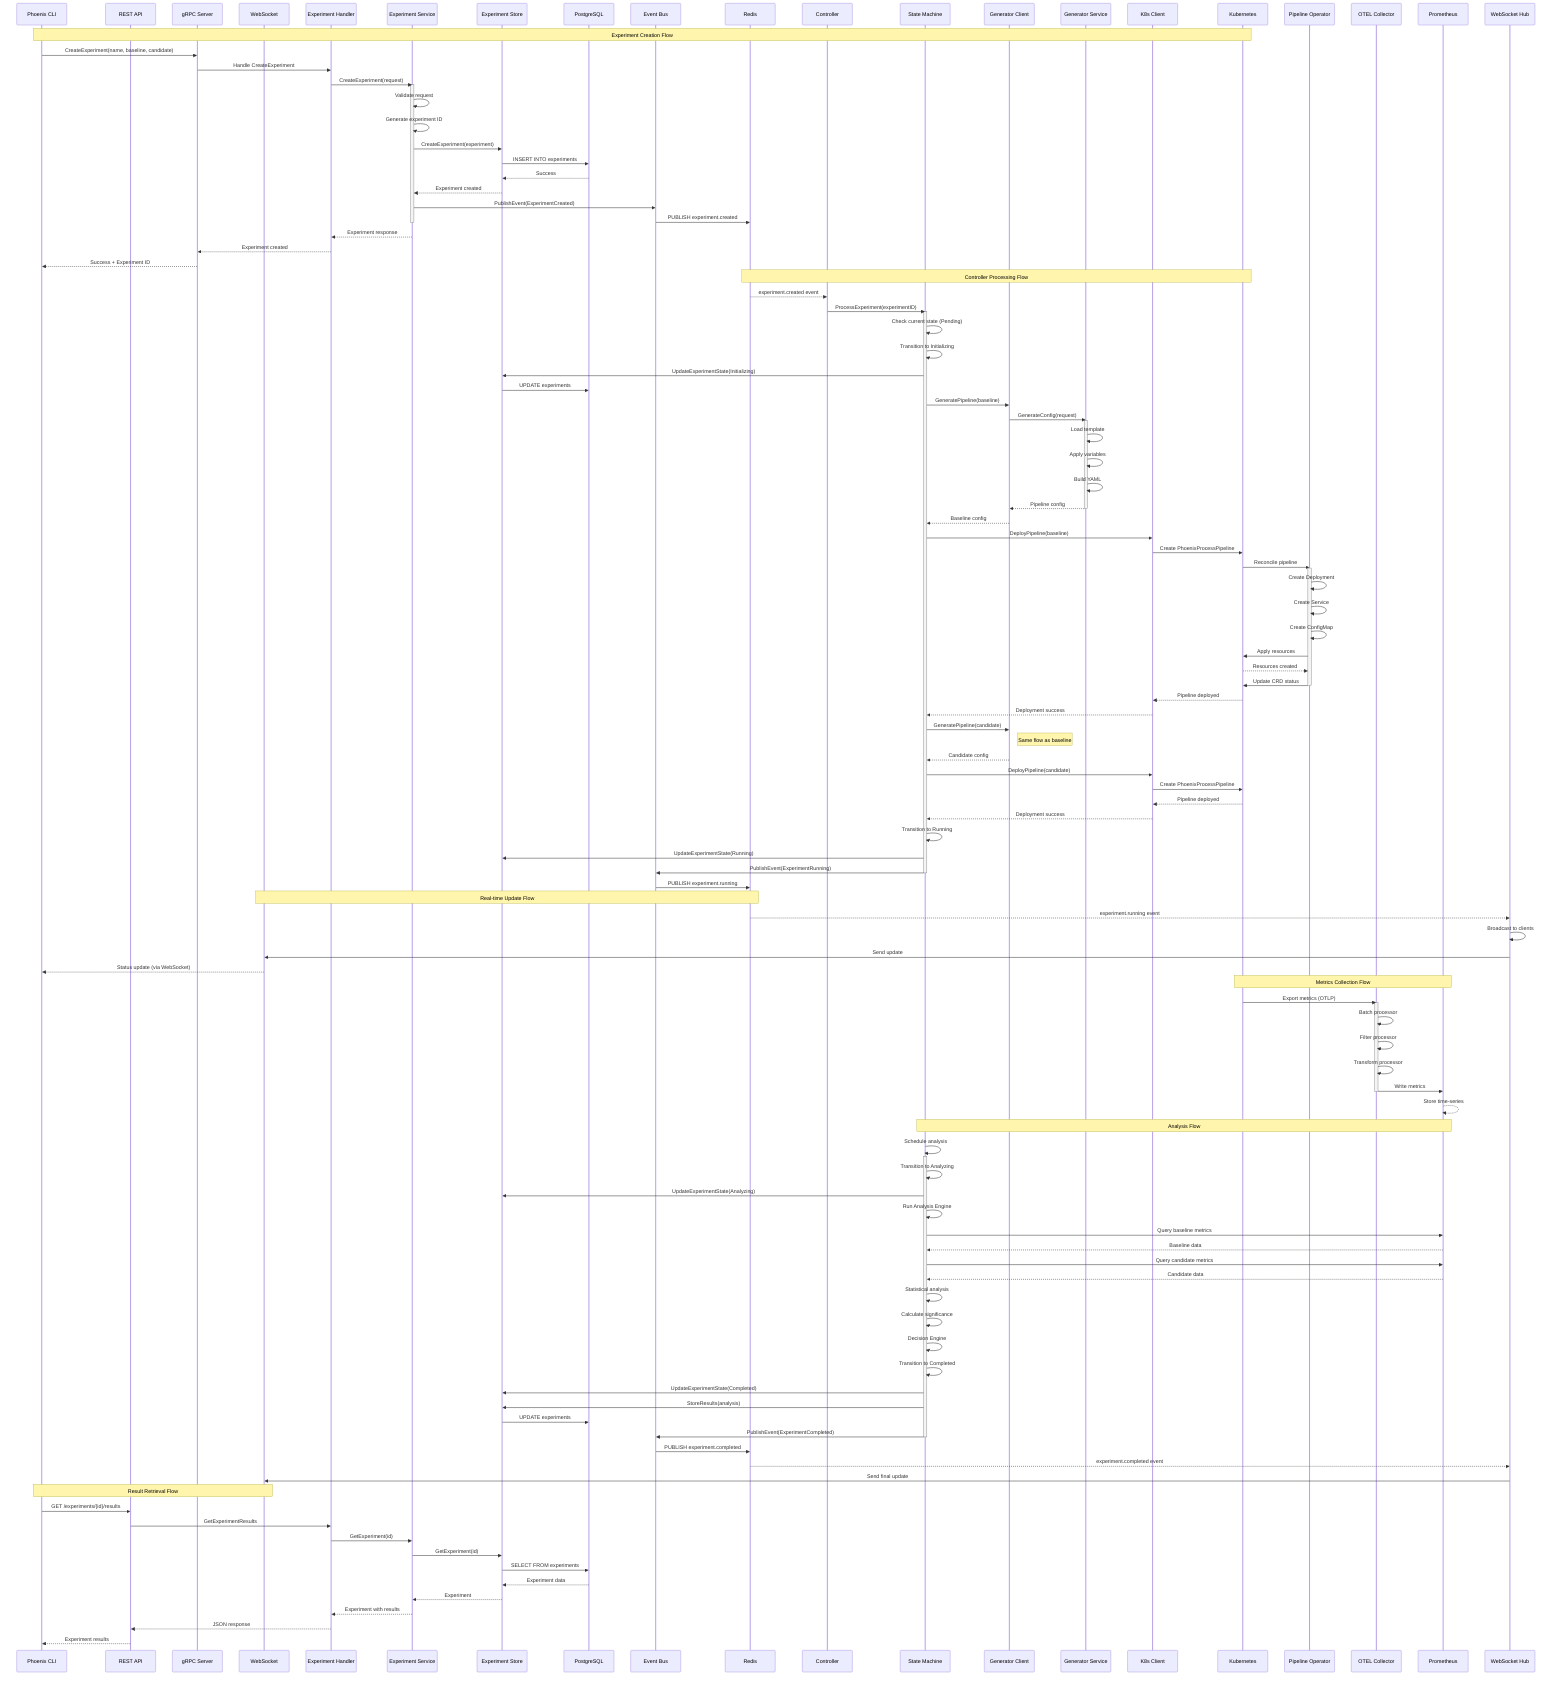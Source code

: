 sequenceDiagram
    participant CLI as Phoenix CLI
    participant REST as REST API
    participant GRPC as gRPC Server
    participant WS as WebSocket
    participant EH as Experiment Handler
    participant ES as Experiment Service
    participant ESTORE as Experiment Store
    participant DB as PostgreSQL
    participant EB as Event Bus
    participant REDIS as Redis
    participant CTRL as Controller
    participant SM as State Machine
    participant GC as Generator Client
    participant GS as Generator Service
    participant KC as K8s Client
    participant K8S as Kubernetes
    participant PO as Pipeline Operator
    participant OTEL as OTEL Collector
    participant PROM as Prometheus
    participant WH as WebSocket Hub

    Note over CLI,K8S: Experiment Creation Flow
    
    CLI->>GRPC: CreateExperiment(name, baseline, candidate)
    GRPC->>EH: Handle CreateExperiment
    EH->>ES: CreateExperiment(request)
    
    activate ES
    ES->>ES: Validate request
    ES->>ES: Generate experiment ID
    ES->>ESTORE: CreateExperiment(experiment)
    ESTORE->>DB: INSERT INTO experiments
    DB-->>ESTORE: Success
    ESTORE-->>ES: Experiment created
    
    ES->>EB: PublishEvent(ExperimentCreated)
    EB->>REDIS: PUBLISH experiment.created
    deactivate ES
    
    ES-->>EH: Experiment response
    EH-->>GRPC: Experiment created
    GRPC-->>CLI: Success + Experiment ID

    Note over REDIS,K8S: Controller Processing Flow
    
    REDIS-->>CTRL: experiment.created event
    CTRL->>SM: ProcessExperiment(experimentID)
    
    activate SM
    SM->>SM: Check current state (Pending)
    SM->>SM: Transition to Initializing
    SM->>ESTORE: UpdateExperimentState(Initializing)
    ESTORE->>DB: UPDATE experiments
    
    SM->>GC: GeneratePipeline(baseline)
    GC->>GS: GenerateConfig(request)
    
    activate GS
    GS->>GS: Load template
    GS->>GS: Apply variables
    GS->>GS: Build YAML
    GS-->>GC: Pipeline config
    deactivate GS
    
    GC-->>SM: Baseline config
    
    SM->>KC: DeployPipeline(baseline)
    KC->>K8S: Create PhoenixProcessPipeline
    K8S->>PO: Reconcile pipeline
    
    activate PO
    PO->>PO: Create Deployment
    PO->>PO: Create Service
    PO->>PO: Create ConfigMap
    PO->>K8S: Apply resources
    K8S-->>PO: Resources created
    PO->>K8S: Update CRD status
    deactivate PO
    
    K8S-->>KC: Pipeline deployed
    KC-->>SM: Deployment success
    
    SM->>GC: GeneratePipeline(candidate)
    Note right of GC: Same flow as baseline
    GC-->>SM: Candidate config
    SM->>KC: DeployPipeline(candidate)    
    KC->>K8S: Create PhoenixProcessPipeline
    K8S-->>KC: Pipeline deployed
    KC-->>SM: Deployment success
    
    SM->>SM: Transition to Running
    SM->>ESTORE: UpdateExperimentState(Running)
    SM->>EB: PublishEvent(ExperimentRunning)
    deactivate SM
    
    EB->>REDIS: PUBLISH experiment.running

    Note over REDIS,WS: Real-time Update Flow
    
    REDIS-->>WH: experiment.running event
    WH->>WH: Broadcast to clients
    WH->>WS: Send update
    WS-->>CLI: Status update (via WebSocket)

    Note over K8S,PROM: Metrics Collection Flow
    
    K8S->>OTEL: Export metrics (OTLP)
    
    activate OTEL
    OTEL->>OTEL: Batch processor
    OTEL->>OTEL: Filter processor
    OTEL->>OTEL: Transform processor
    OTEL->>PROM: Write metrics
    deactivate OTEL
    
    PROM-->>PROM: Store time-series

    Note over SM,PROM: Analysis Flow
    
    SM->>SM: Schedule analysis
    
    activate SM
    SM->>SM: Transition to Analyzing
    SM->>ESTORE: UpdateExperimentState(Analyzing)
    
    SM->>SM: Run Analysis Engine
    SM->>PROM: Query baseline metrics
    PROM-->>SM: Baseline data
    SM->>PROM: Query candidate metrics
    PROM-->>SM: Candidate data
    
    SM->>SM: Statistical analysis
    SM->>SM: Calculate significance
    SM->>SM: Decision Engine
    
    SM->>SM: Transition to Completed
    SM->>ESTORE: UpdateExperimentState(Completed)
    SM->>ESTORE: StoreResults(analysis)
    ESTORE->>DB: UPDATE experiments
    
    SM->>EB: PublishEvent(ExperimentCompleted)
    deactivate SM
    
    EB->>REDIS: PUBLISH experiment.completed
    REDIS-->>WH: experiment.completed event
    WH->>WS: Send final update

    Note over CLI,WS: Result Retrieval Flow
    
    CLI->>REST: GET /experiments/{id}/results
    REST->>EH: GetExperimentResults
    EH->>ES: GetExperiment(id)
    ES->>ESTORE: GetExperiment(id)
    ESTORE->>DB: SELECT FROM experiments
    DB-->>ESTORE: Experiment data
    ESTORE-->>ES: Experiment
    ES-->>EH: Experiment with results
    EH-->>REST: JSON response
    REST-->>CLI: Experiment results